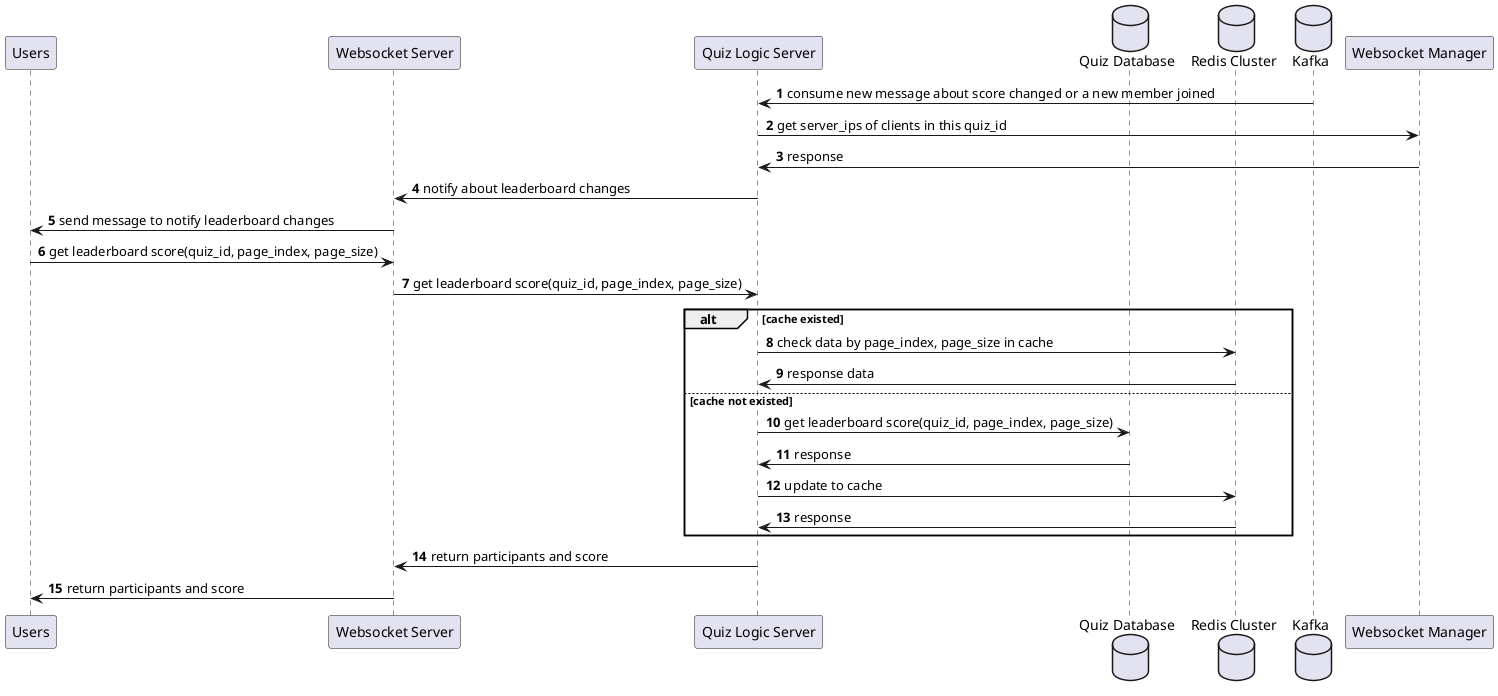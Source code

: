 @startuml
autonumber

participant "Users" as users
participant "Websocket Server" as ws
participant "Quiz Logic Server" as qs
database "Quiz Database" as db
database "Redis Cluster" as redis
database "Kafka" as kafka
participant "Websocket Manager" as wsm

kafka -> qs: consume new message about score changed or a new member joined
qs -> wsm: get server_ips of clients in this quiz_id
wsm -> qs: response
qs -> ws: notify about leaderboard changes
ws -> users: send message to notify leaderboard changes
users -> ws: get leaderboard score(quiz_id, page_index, page_size)
ws -> qs: get leaderboard score(quiz_id, page_index, page_size)

alt cache existed
    qs -> redis: check data by page_index, page_size in cache
    redis -> qs: response data
else cache not existed
    qs -> db: get leaderboard score(quiz_id, page_index, page_size)
    db -> qs: response
    qs -> redis: update to cache
    redis -> qs: response
end
qs -> ws: return participants and score
ws -> users: return participants and score





@enduml

